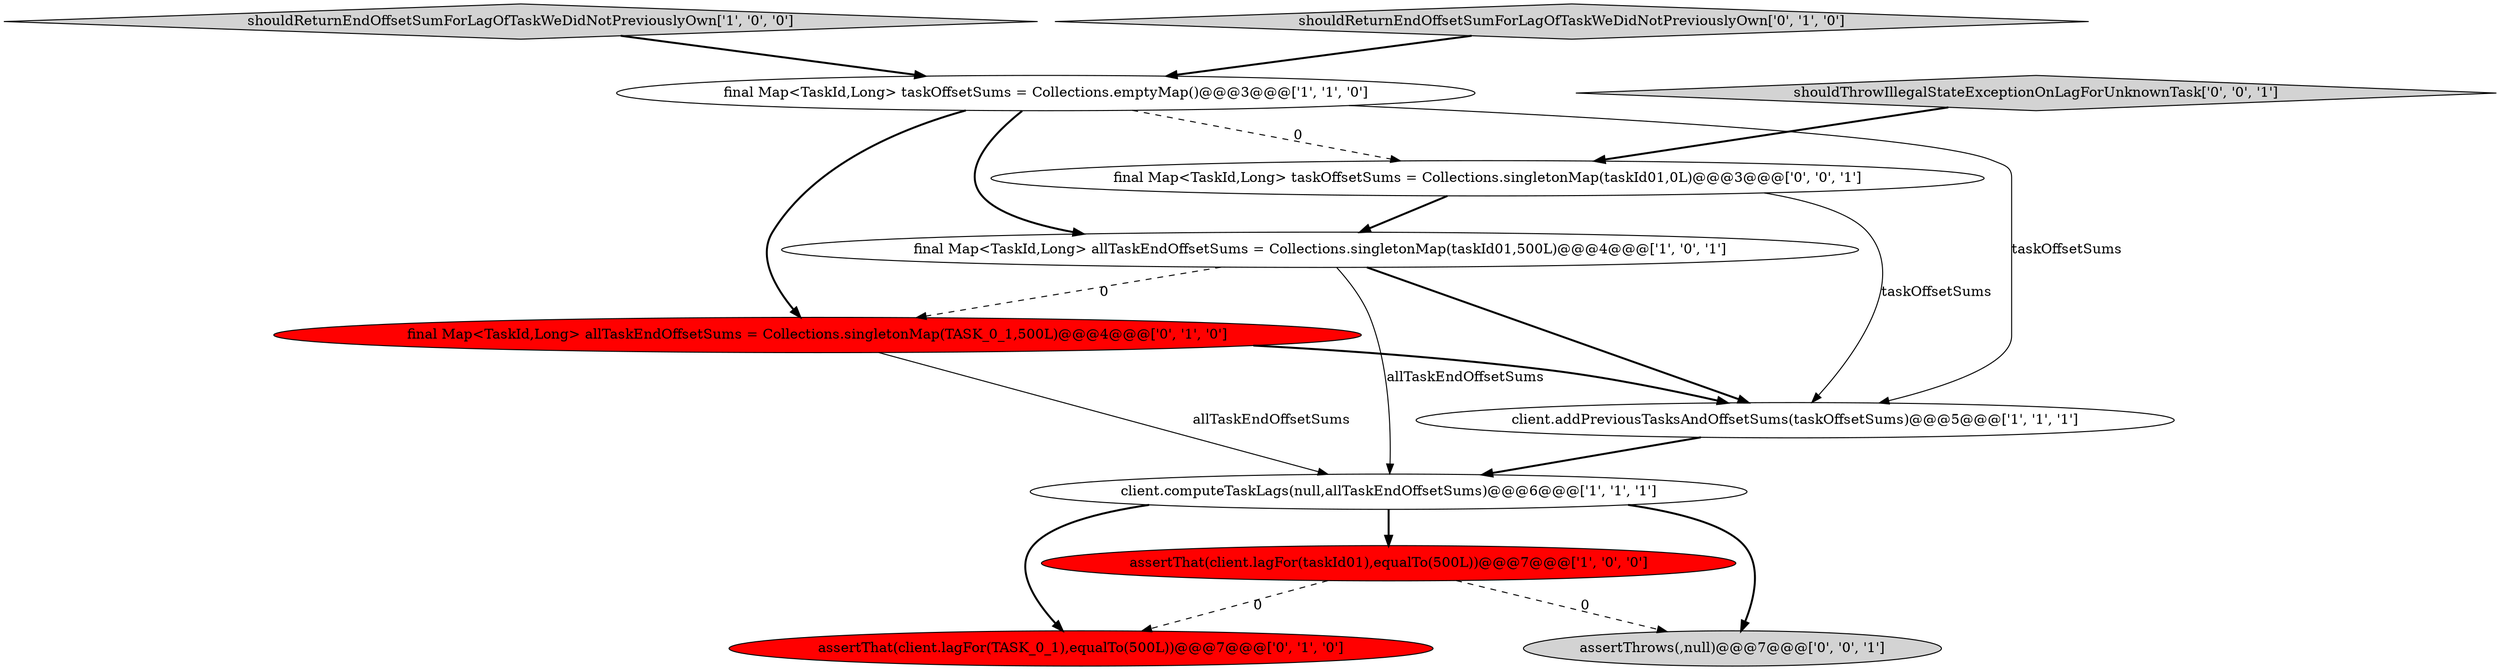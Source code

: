 digraph {
5 [style = filled, label = "shouldReturnEndOffsetSumForLagOfTaskWeDidNotPreviouslyOwn['1', '0', '0']", fillcolor = lightgray, shape = diamond image = "AAA0AAABBB1BBB"];
10 [style = filled, label = "shouldThrowIllegalStateExceptionOnLagForUnknownTask['0', '0', '1']", fillcolor = lightgray, shape = diamond image = "AAA0AAABBB3BBB"];
2 [style = filled, label = "client.addPreviousTasksAndOffsetSums(taskOffsetSums)@@@5@@@['1', '1', '1']", fillcolor = white, shape = ellipse image = "AAA0AAABBB1BBB"];
3 [style = filled, label = "final Map<TaskId,Long> allTaskEndOffsetSums = Collections.singletonMap(taskId01,500L)@@@4@@@['1', '0', '1']", fillcolor = white, shape = ellipse image = "AAA0AAABBB1BBB"];
9 [style = filled, label = "final Map<TaskId,Long> taskOffsetSums = Collections.singletonMap(taskId01,0L)@@@3@@@['0', '0', '1']", fillcolor = white, shape = ellipse image = "AAA0AAABBB3BBB"];
1 [style = filled, label = "client.computeTaskLags(null,allTaskEndOffsetSums)@@@6@@@['1', '1', '1']", fillcolor = white, shape = ellipse image = "AAA0AAABBB1BBB"];
8 [style = filled, label = "assertThat(client.lagFor(TASK_0_1),equalTo(500L))@@@7@@@['0', '1', '0']", fillcolor = red, shape = ellipse image = "AAA1AAABBB2BBB"];
0 [style = filled, label = "assertThat(client.lagFor(taskId01),equalTo(500L))@@@7@@@['1', '0', '0']", fillcolor = red, shape = ellipse image = "AAA1AAABBB1BBB"];
11 [style = filled, label = "assertThrows(,null)@@@7@@@['0', '0', '1']", fillcolor = lightgray, shape = ellipse image = "AAA0AAABBB3BBB"];
6 [style = filled, label = "shouldReturnEndOffsetSumForLagOfTaskWeDidNotPreviouslyOwn['0', '1', '0']", fillcolor = lightgray, shape = diamond image = "AAA0AAABBB2BBB"];
4 [style = filled, label = "final Map<TaskId,Long> taskOffsetSums = Collections.emptyMap()@@@3@@@['1', '1', '0']", fillcolor = white, shape = ellipse image = "AAA0AAABBB1BBB"];
7 [style = filled, label = "final Map<TaskId,Long> allTaskEndOffsetSums = Collections.singletonMap(TASK_0_1,500L)@@@4@@@['0', '1', '0']", fillcolor = red, shape = ellipse image = "AAA1AAABBB2BBB"];
9->3 [style = bold, label=""];
0->8 [style = dashed, label="0"];
4->3 [style = bold, label=""];
6->4 [style = bold, label=""];
3->1 [style = solid, label="allTaskEndOffsetSums"];
10->9 [style = bold, label=""];
4->9 [style = dashed, label="0"];
0->11 [style = dashed, label="0"];
1->0 [style = bold, label=""];
1->8 [style = bold, label=""];
3->2 [style = bold, label=""];
7->1 [style = solid, label="allTaskEndOffsetSums"];
4->2 [style = solid, label="taskOffsetSums"];
3->7 [style = dashed, label="0"];
7->2 [style = bold, label=""];
9->2 [style = solid, label="taskOffsetSums"];
2->1 [style = bold, label=""];
4->7 [style = bold, label=""];
5->4 [style = bold, label=""];
1->11 [style = bold, label=""];
}
